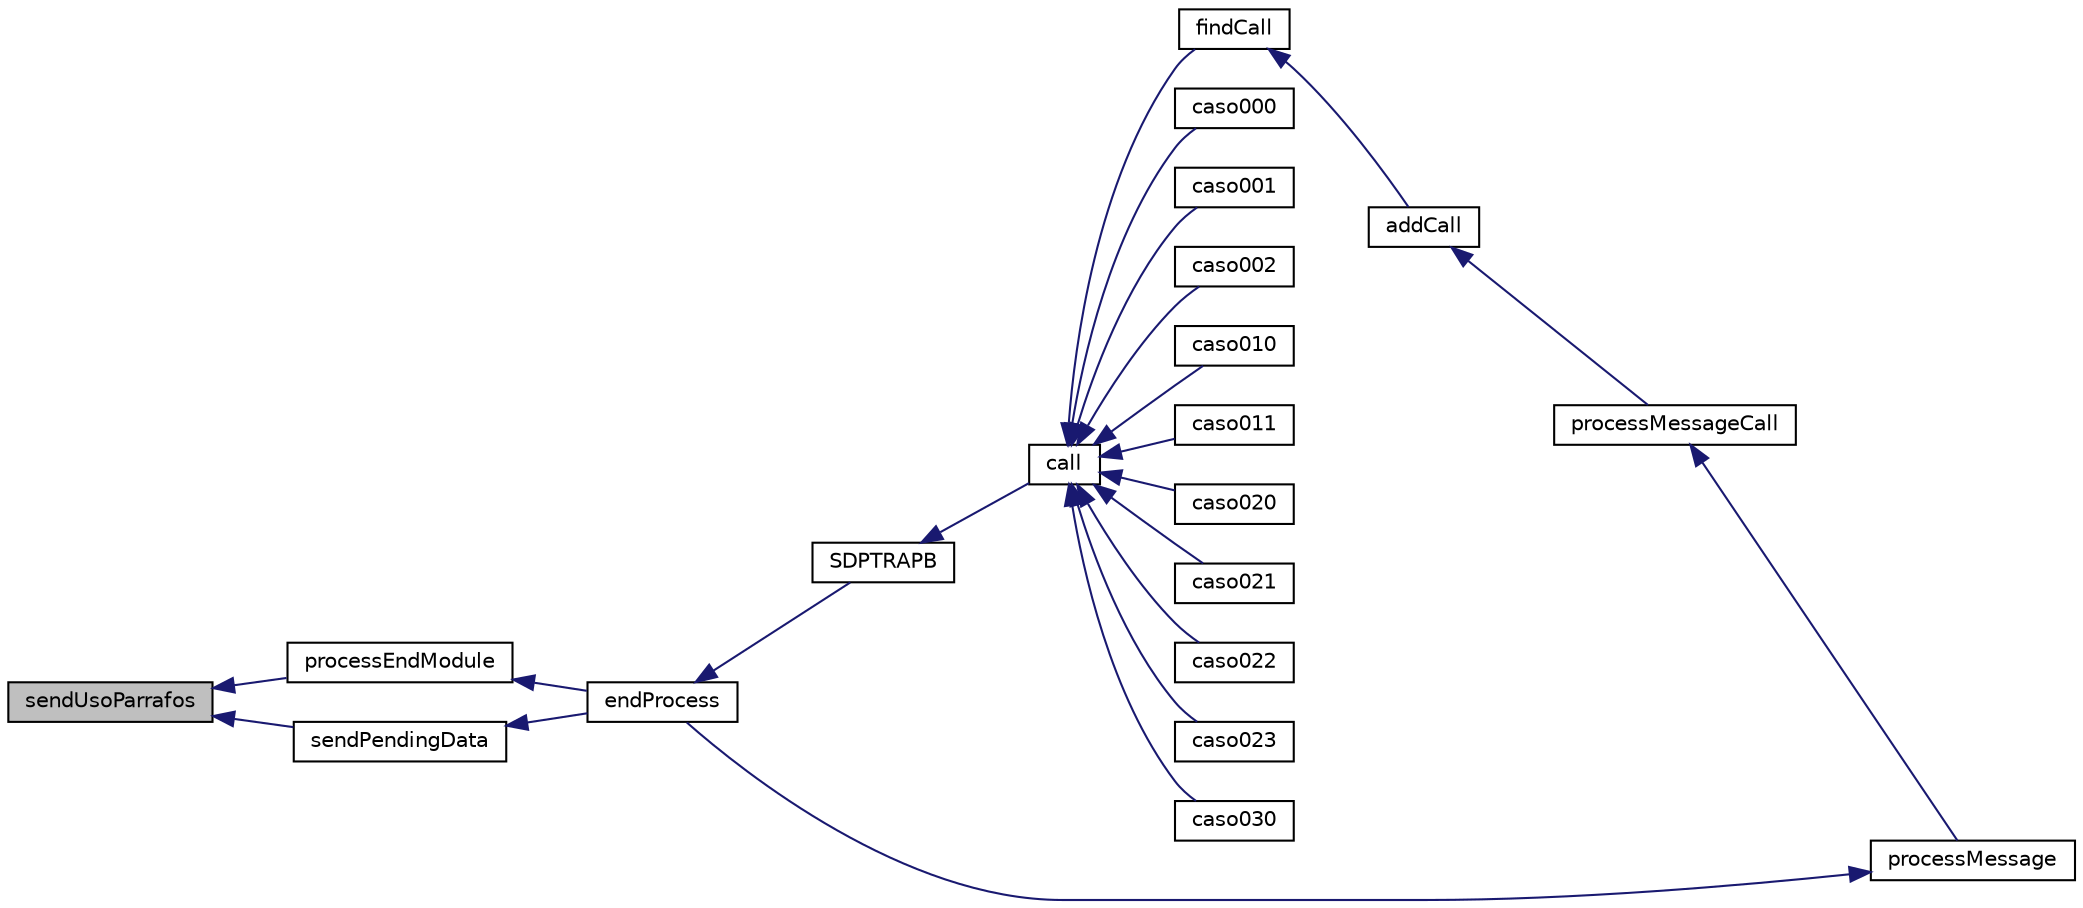 digraph "sendUsoParrafos"
{
  edge [fontname="Helvetica",fontsize="10",labelfontname="Helvetica",labelfontsize="10"];
  node [fontname="Helvetica",fontsize="10",shape=record];
  rankdir="LR";
  Node1 [label="sendUsoParrafos",height=0.2,width=0.4,color="black", fillcolor="grey75", style="filled", fontcolor="black"];
  Node1 -> Node2 [dir="back",color="midnightblue",fontsize="10",style="solid"];
  Node2 [label="processEndModule",height=0.2,width=0.4,color="black", fillcolor="white", style="filled",URL="$messages_8c.html#ae4bd6b37abd013f42f2ac297cc683573"];
  Node2 -> Node3 [dir="back",color="midnightblue",fontsize="10",style="solid"];
  Node3 [label="endProcess",height=0.2,width=0.4,color="black", fillcolor="white", style="filled",URL="$_s_d_p_t_r_a_p_b_8c.html#aa42745580a553732a3f221db4d209801"];
  Node3 -> Node4 [dir="back",color="midnightblue",fontsize="10",style="solid"];
  Node4 [label="SDPTRAPB",height=0.2,width=0.4,color="black", fillcolor="white", style="filled",URL="$_s_d_p_t_r_a_p_b_8c.html#ae94cd489111188c3ccda942c856494f2"];
  Node4 -> Node5 [dir="back",color="midnightblue",fontsize="10",style="solid"];
  Node5 [label="call",height=0.2,width=0.4,color="black", fillcolor="white", style="filled",URL="$tst_functions_8c.html#ad404106300a4eba7630fc7a2b62dbd2e"];
  Node5 -> Node6 [dir="back",color="midnightblue",fontsize="10",style="solid"];
  Node6 [label="findCall",height=0.2,width=0.4,color="black", fillcolor="white", style="filled",URL="$modulos_8c.html#af7747e73680c46384ec80d5969c9b9d1"];
  Node6 -> Node7 [dir="back",color="midnightblue",fontsize="10",style="solid"];
  Node7 [label="addCall",height=0.2,width=0.4,color="black", fillcolor="white", style="filled",URL="$modulos_8c.html#a99eadd22b499b79658bd8b0ae82dd7bc"];
  Node7 -> Node8 [dir="back",color="midnightblue",fontsize="10",style="solid"];
  Node8 [label="processMessageCall",height=0.2,width=0.4,color="black", fillcolor="white", style="filled",URL="$messages_8c.html#a5c4b5bc4bbd5b78371891b44033225b2"];
  Node8 -> Node9 [dir="back",color="midnightblue",fontsize="10",style="solid"];
  Node9 [label="processMessage",height=0.2,width=0.4,color="black", fillcolor="white", style="filled",URL="$messages_8c.html#ad9a5bcb8859dbde9b0a6029b344b68cd"];
  Node9 -> Node3 [dir="back",color="midnightblue",fontsize="10",style="solid"];
  Node5 -> Node10 [dir="back",color="midnightblue",fontsize="10",style="solid"];
  Node10 [label="caso000",height=0.2,width=0.4,color="black", fillcolor="white", style="filled",URL="$tst_s_d_p_t_r_a_p_b_8c.html#a381922e0850fcf295cfa6ca4dad8e285"];
  Node5 -> Node11 [dir="back",color="midnightblue",fontsize="10",style="solid"];
  Node11 [label="caso001",height=0.2,width=0.4,color="black", fillcolor="white", style="filled",URL="$tst_s_d_p_t_r_a_p_b_8c.html#a530596048334769452fab0e8f132bd44"];
  Node5 -> Node12 [dir="back",color="midnightblue",fontsize="10",style="solid"];
  Node12 [label="caso002",height=0.2,width=0.4,color="black", fillcolor="white", style="filled",URL="$tst_s_d_p_t_r_a_p_b_8c.html#a6e2f28ac6331108f847b605da8ef7351"];
  Node5 -> Node13 [dir="back",color="midnightblue",fontsize="10",style="solid"];
  Node13 [label="caso010",height=0.2,width=0.4,color="black", fillcolor="white", style="filled",URL="$tst_s_d_p_t_r_a_p_b_8c.html#a74626e82b5be595c8e6853ddc0e436a0"];
  Node5 -> Node14 [dir="back",color="midnightblue",fontsize="10",style="solid"];
  Node14 [label="caso011",height=0.2,width=0.4,color="black", fillcolor="white", style="filled",URL="$tst_s_d_p_t_r_a_p_b_8c.html#ad315708b0cab72bf623f95a02cbf75eb"];
  Node5 -> Node15 [dir="back",color="midnightblue",fontsize="10",style="solid"];
  Node15 [label="caso020",height=0.2,width=0.4,color="black", fillcolor="white", style="filled",URL="$tst_s_d_p_t_r_a_p_b_8c.html#a0c86ec40714c6787c5cd5a514c7e2718"];
  Node5 -> Node16 [dir="back",color="midnightblue",fontsize="10",style="solid"];
  Node16 [label="caso021",height=0.2,width=0.4,color="black", fillcolor="white", style="filled",URL="$tst_s_d_p_t_r_a_p_b_8c.html#af57a1d8f4e576fac7358ea0215f335dd"];
  Node5 -> Node17 [dir="back",color="midnightblue",fontsize="10",style="solid"];
  Node17 [label="caso022",height=0.2,width=0.4,color="black", fillcolor="white", style="filled",URL="$tst_s_d_p_t_r_a_p_b_8c.html#a86e1803103de1b087599a1de20fa7618"];
  Node5 -> Node18 [dir="back",color="midnightblue",fontsize="10",style="solid"];
  Node18 [label="caso023",height=0.2,width=0.4,color="black", fillcolor="white", style="filled",URL="$tst_s_d_p_t_r_a_p_b_8c.html#a612b8af967a54e1d0b570a87d5638071"];
  Node5 -> Node19 [dir="back",color="midnightblue",fontsize="10",style="solid"];
  Node19 [label="caso030",height=0.2,width=0.4,color="black", fillcolor="white", style="filled",URL="$tst_s_d_p_t_r_a_p_b_8c.html#a3105d5232d7968ec5f04e434bc9dcac5"];
  Node1 -> Node20 [dir="back",color="midnightblue",fontsize="10",style="solid"];
  Node20 [label="sendPendingData",height=0.2,width=0.4,color="black", fillcolor="white", style="filled",URL="$messages_8c.html#ad2e875f26a55b957c63137be3e719471"];
  Node20 -> Node3 [dir="back",color="midnightblue",fontsize="10",style="solid"];
}
